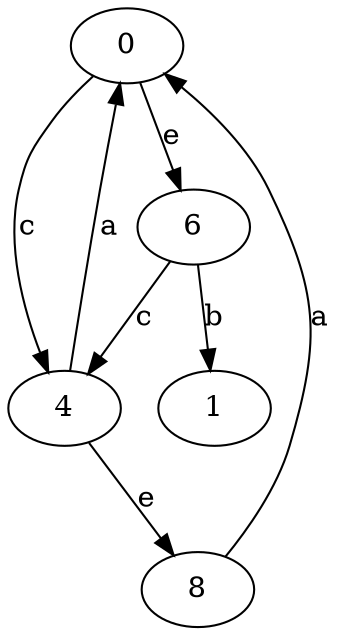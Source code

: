 strict digraph  {
0;
1;
4;
6;
8;
0 -> 4  [label=c];
0 -> 6  [label=e];
4 -> 0  [label=a];
4 -> 8  [label=e];
6 -> 1  [label=b];
6 -> 4  [label=c];
8 -> 0  [label=a];
}
